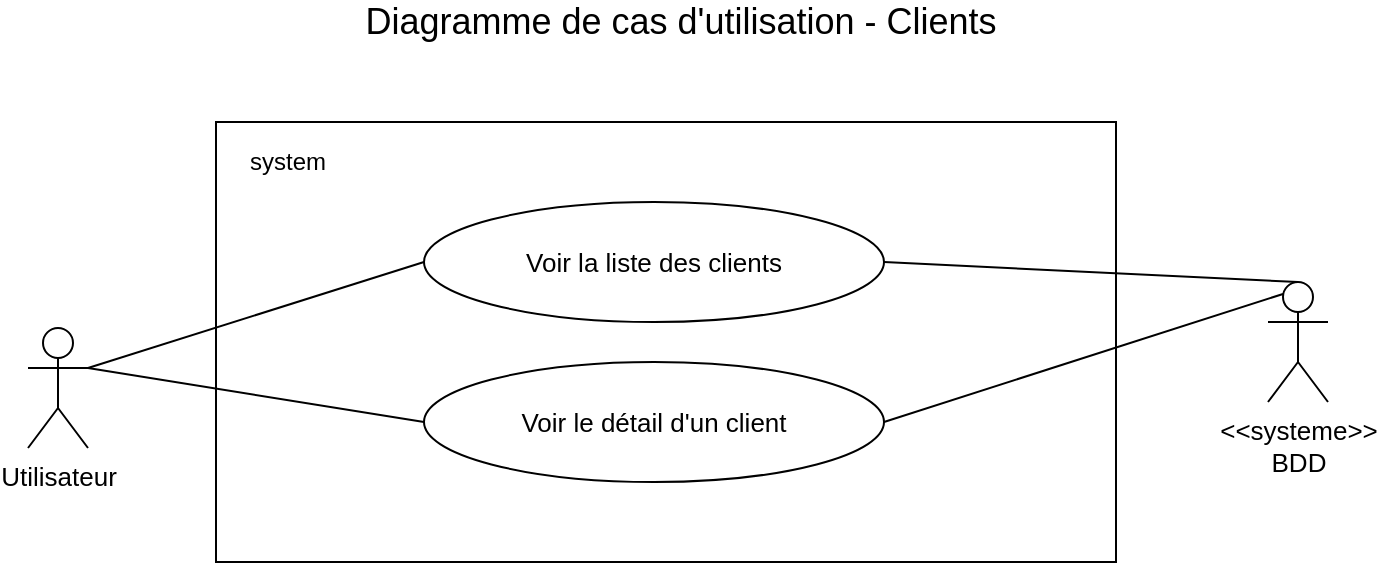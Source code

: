 <mxfile version="12.7.9"><diagram id="zuO5a0pV6wIuK_RfLabL" name="Page-1"><mxGraphModel dx="1422" dy="713" grid="1" gridSize="10" guides="1" tooltips="1" connect="1" arrows="1" fold="1" page="1" pageScale="1" pageWidth="827" pageHeight="1169" math="0" shadow="0"><root><mxCell id="0"/><mxCell id="1" parent="0"/><mxCell id="IC5BpE-W3iG2nU3PIjG0-1" value="" style="whiteSpace=wrap;html=1;" vertex="1" parent="1"><mxGeometry x="194" y="190" width="450" height="220" as="geometry"/></mxCell><mxCell id="IC5BpE-W3iG2nU3PIjG0-2" value="system" style="text;html=1;strokeColor=none;fillColor=none;align=center;verticalAlign=middle;whiteSpace=wrap;rounded=0;" vertex="1" parent="1"><mxGeometry x="210" y="200" width="40" height="20" as="geometry"/></mxCell><mxCell id="IC5BpE-W3iG2nU3PIjG0-3" value="Diagramme de cas d'utilisation - Clients" style="text;html=1;strokeColor=none;fillColor=none;align=center;verticalAlign=middle;whiteSpace=wrap;rounded=0;fontSize=18;" vertex="1" parent="1"><mxGeometry x="243" y="130" width="367" height="20" as="geometry"/></mxCell><mxCell id="IC5BpE-W3iG2nU3PIjG0-4" value="Utilisateur" style="shape=umlActor;verticalLabelPosition=bottom;labelBackgroundColor=#ffffff;verticalAlign=top;html=1;fontSize=13;" vertex="1" parent="1"><mxGeometry x="100" y="293" width="30" height="60" as="geometry"/></mxCell><mxCell id="IC5BpE-W3iG2nU3PIjG0-5" value="&amp;lt;&amp;lt;systeme&amp;gt;&amp;gt;&lt;br&gt;BDD" style="shape=umlActor;verticalLabelPosition=bottom;labelBackgroundColor=#ffffff;verticalAlign=top;html=1;fontSize=13;" vertex="1" parent="1"><mxGeometry x="720" y="270" width="30" height="60" as="geometry"/></mxCell><mxCell id="IC5BpE-W3iG2nU3PIjG0-6" value="Voir la liste des clients" style="ellipse;whiteSpace=wrap;html=1;fontSize=13;" vertex="1" parent="1"><mxGeometry x="298" y="230" width="230" height="60" as="geometry"/></mxCell><mxCell id="IC5BpE-W3iG2nU3PIjG0-7" value="Voir le détail d'un client" style="ellipse;whiteSpace=wrap;html=1;fontSize=13;" vertex="1" parent="1"><mxGeometry x="298" y="310" width="230" height="60" as="geometry"/></mxCell><mxCell id="IC5BpE-W3iG2nU3PIjG0-8" value="" style="endArrow=none;html=1;fontSize=15;entryX=1;entryY=0.5;entryDx=0;entryDy=0;exitX=0.25;exitY=0.1;exitDx=0;exitDy=0;exitPerimeter=0;" edge="1" parent="1" source="IC5BpE-W3iG2nU3PIjG0-5" target="IC5BpE-W3iG2nU3PIjG0-7"><mxGeometry width="50" height="50" relative="1" as="geometry"><mxPoint x="680" y="380" as="sourcePoint"/><mxPoint x="538.0" y="503" as="targetPoint"/></mxGeometry></mxCell><mxCell id="IC5BpE-W3iG2nU3PIjG0-9" value="" style="endArrow=none;html=1;fontSize=15;entryX=1;entryY=0.5;entryDx=0;entryDy=0;exitX=0.5;exitY=0;exitDx=0;exitDy=0;exitPerimeter=0;" edge="1" parent="1" source="IC5BpE-W3iG2nU3PIjG0-5" target="IC5BpE-W3iG2nU3PIjG0-6"><mxGeometry width="50" height="50" relative="1" as="geometry"><mxPoint x="717.5" y="449" as="sourcePoint"/><mxPoint x="538.0" y="390.0" as="targetPoint"/></mxGeometry></mxCell><mxCell id="IC5BpE-W3iG2nU3PIjG0-10" value="" style="endArrow=none;html=1;fontSize=15;entryX=0;entryY=0.5;entryDx=0;entryDy=0;exitX=1;exitY=0.333;exitDx=0;exitDy=0;exitPerimeter=0;" edge="1" parent="1" source="IC5BpE-W3iG2nU3PIjG0-4" target="IC5BpE-W3iG2nU3PIjG0-6"><mxGeometry width="50" height="50" relative="1" as="geometry"><mxPoint x="70" y="830" as="sourcePoint"/><mxPoint x="120" y="780" as="targetPoint"/></mxGeometry></mxCell><mxCell id="IC5BpE-W3iG2nU3PIjG0-11" value="" style="endArrow=none;html=1;fontSize=15;entryX=0;entryY=0.5;entryDx=0;entryDy=0;exitX=1;exitY=0.333;exitDx=0;exitDy=0;exitPerimeter=0;" edge="1" parent="1" source="IC5BpE-W3iG2nU3PIjG0-4" target="IC5BpE-W3iG2nU3PIjG0-7"><mxGeometry width="50" height="50" relative="1" as="geometry"><mxPoint x="140" y="323" as="sourcePoint"/><mxPoint x="308.0" y="280" as="targetPoint"/></mxGeometry></mxCell></root></mxGraphModel></diagram></mxfile>